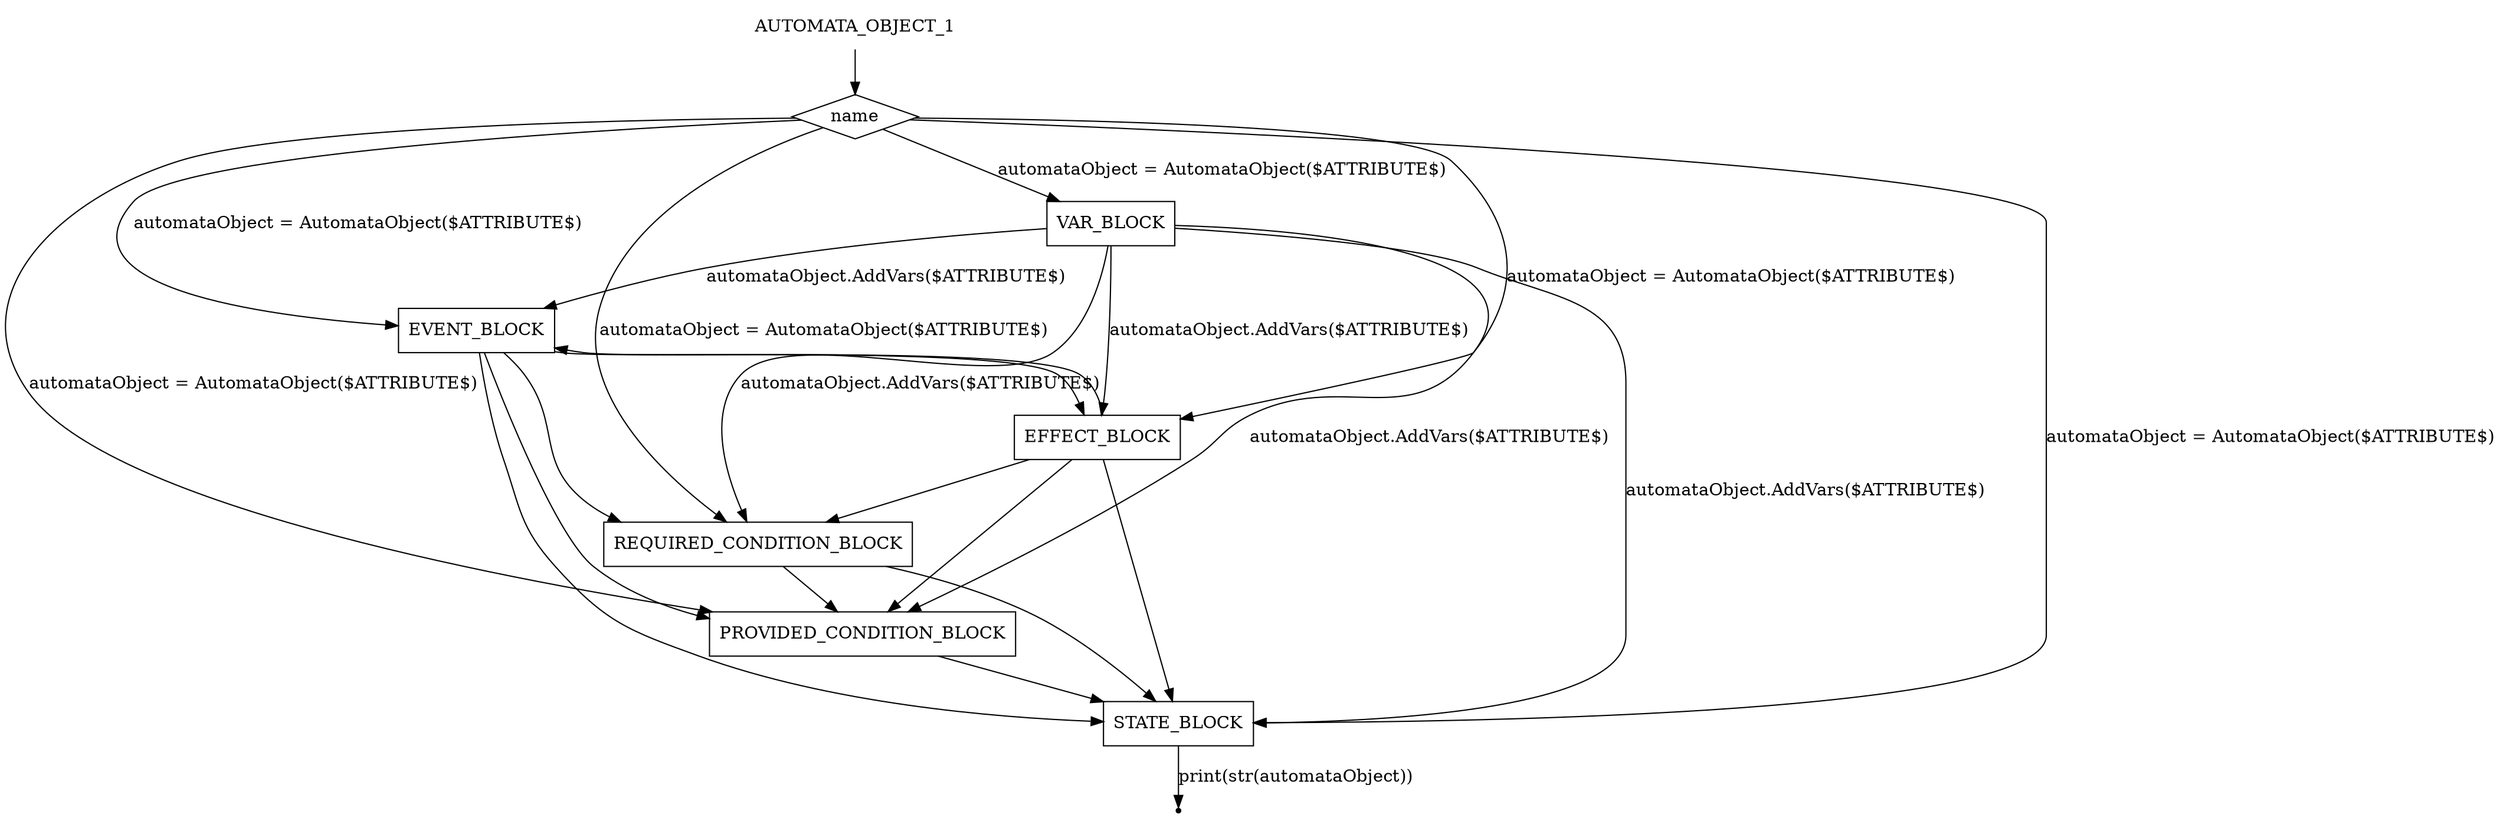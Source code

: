 digraph AUTOMATA_OBJECT_1 {
    start [label=AUTOMATA_OBJECT_1 shape=plaintext]
    A [label=name shape=diamond]
    B [label=VAR_BLOCK shape=box]
    D [label=EVENT_BLOCK shape=box]
    C [label=EFFECT_BLOCK shape=box]
    F [label=STATE_BLOCK shape=box]
    E [label=REQUIRED_CONDITION_BLOCK shape=box]
    G [label=PROVIDED_CONDITION_BLOCK shape=box]
    end [label="" shape=point]
    start -> A
    A -> B [label="automataObject = AutomataObject($ATTRIBUTE$)"]
    A -> C [label="automataObject = AutomataObject($ATTRIBUTE$)"]
    A -> D [label="automataObject = AutomataObject($ATTRIBUTE$)"]
    A -> F [label="automataObject = AutomataObject($ATTRIBUTE$)"]
    A -> E [label="automataObject = AutomataObject($ATTRIBUTE$)"]
    A -> G [label="automataObject = AutomataObject($ATTRIBUTE$)"]
    B -> C [label="automataObject.AddVars($ATTRIBUTE$)"]
    B -> D [label="automataObject.AddVars($ATTRIBUTE$)"]
    B -> F [label="automataObject.AddVars($ATTRIBUTE$)"]
    B -> E [label="automataObject.AddVars($ATTRIBUTE$)"]
    B -> G [label="automataObject.AddVars($ATTRIBUTE$)"]
    C -> D
    C -> F
    C -> G
    C -> E
    D -> F
    D -> E
    D -> G
    D -> C
    E -> G
    E -> F
    G -> F
    F -> end [label="print(str(automataObject))"]
}
